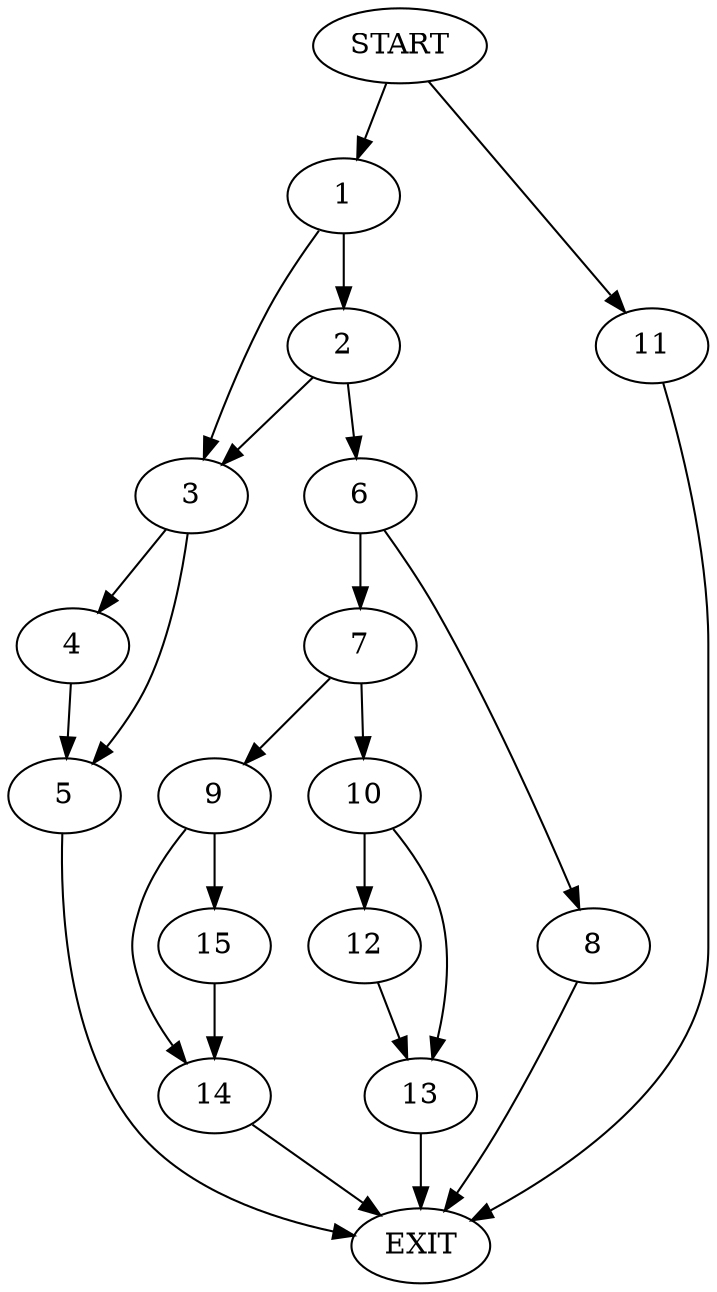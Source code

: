 digraph {
0 [label="START"]
16 [label="EXIT"]
0 -> 1
1 -> 2
1 -> 3
3 -> 4
3 -> 5
2 -> 3
2 -> 6
6 -> 7
6 -> 8
4 -> 5
5 -> 16
7 -> 9
7 -> 10
8 -> 16
0 -> 11
11 -> 16
10 -> 12
10 -> 13
9 -> 14
9 -> 15
14 -> 16
15 -> 14
12 -> 13
13 -> 16
}
